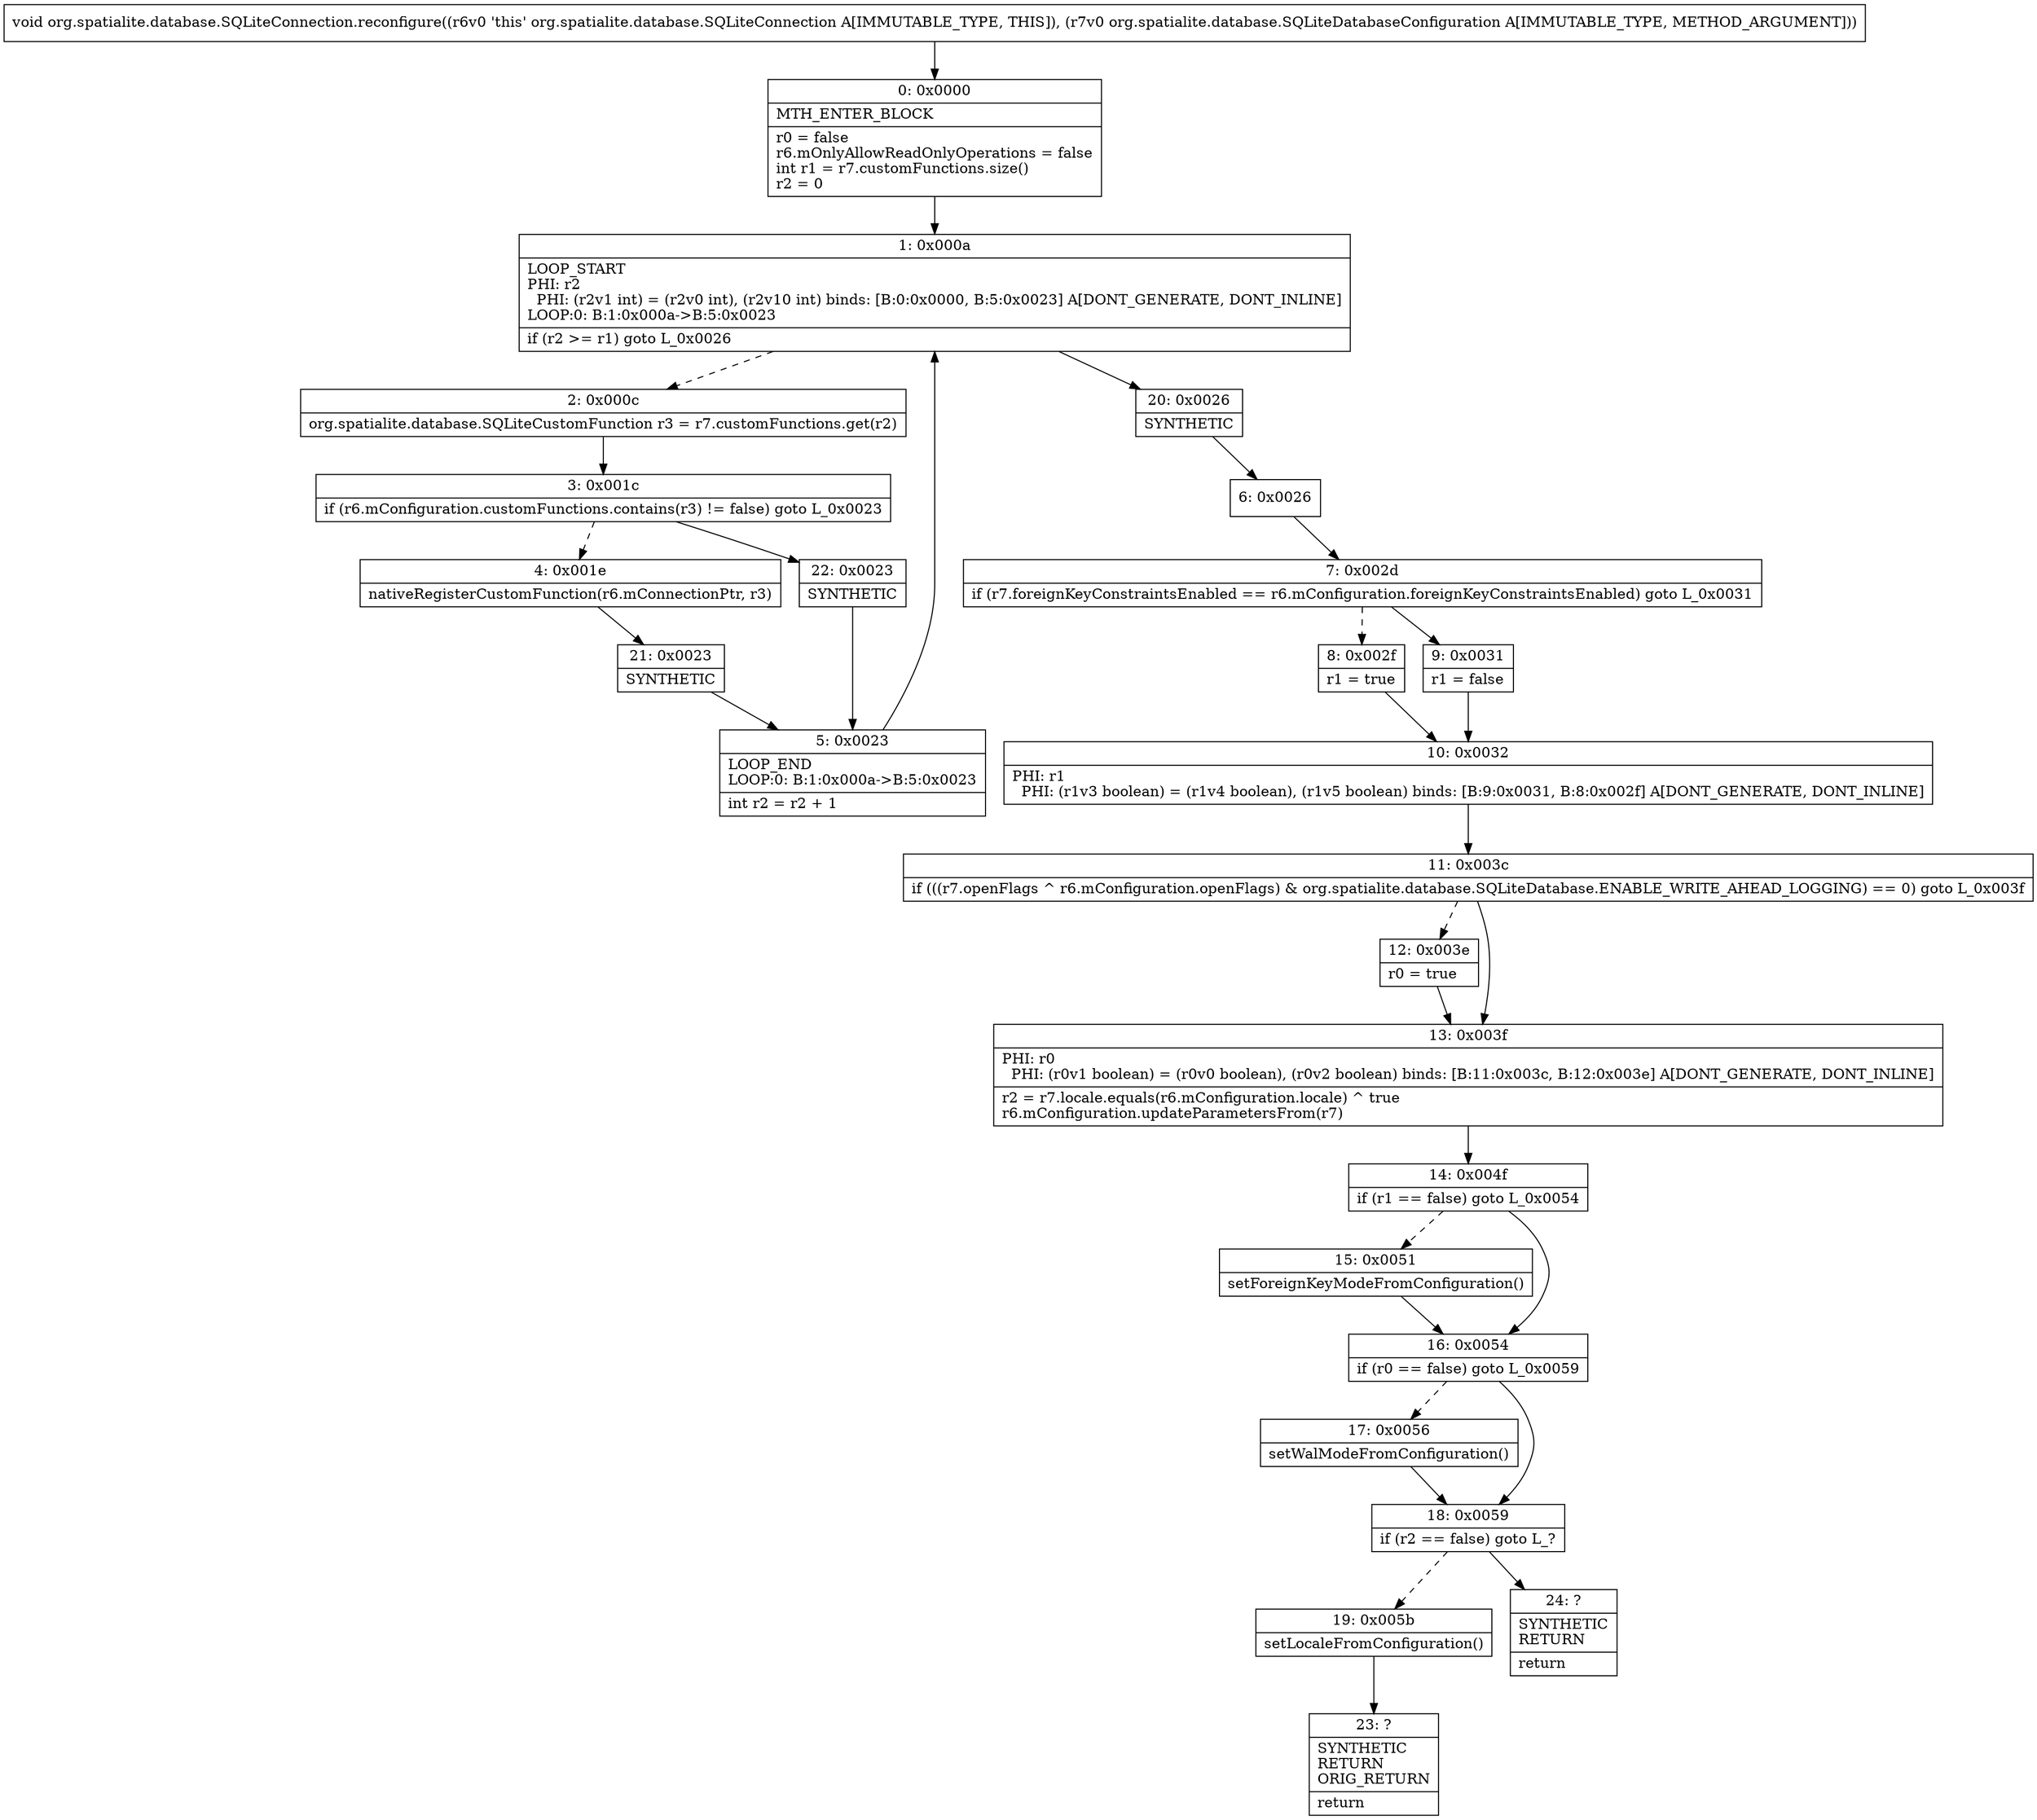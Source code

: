 digraph "CFG fororg.spatialite.database.SQLiteConnection.reconfigure(Lorg\/spatialite\/database\/SQLiteDatabaseConfiguration;)V" {
Node_0 [shape=record,label="{0\:\ 0x0000|MTH_ENTER_BLOCK\l|r0 = false\lr6.mOnlyAllowReadOnlyOperations = false\lint r1 = r7.customFunctions.size()\lr2 = 0\l}"];
Node_1 [shape=record,label="{1\:\ 0x000a|LOOP_START\lPHI: r2 \l  PHI: (r2v1 int) = (r2v0 int), (r2v10 int) binds: [B:0:0x0000, B:5:0x0023] A[DONT_GENERATE, DONT_INLINE]\lLOOP:0: B:1:0x000a\-\>B:5:0x0023\l|if (r2 \>= r1) goto L_0x0026\l}"];
Node_2 [shape=record,label="{2\:\ 0x000c|org.spatialite.database.SQLiteCustomFunction r3 = r7.customFunctions.get(r2)\l}"];
Node_3 [shape=record,label="{3\:\ 0x001c|if (r6.mConfiguration.customFunctions.contains(r3) != false) goto L_0x0023\l}"];
Node_4 [shape=record,label="{4\:\ 0x001e|nativeRegisterCustomFunction(r6.mConnectionPtr, r3)\l}"];
Node_5 [shape=record,label="{5\:\ 0x0023|LOOP_END\lLOOP:0: B:1:0x000a\-\>B:5:0x0023\l|int r2 = r2 + 1\l}"];
Node_6 [shape=record,label="{6\:\ 0x0026}"];
Node_7 [shape=record,label="{7\:\ 0x002d|if (r7.foreignKeyConstraintsEnabled == r6.mConfiguration.foreignKeyConstraintsEnabled) goto L_0x0031\l}"];
Node_8 [shape=record,label="{8\:\ 0x002f|r1 = true\l}"];
Node_9 [shape=record,label="{9\:\ 0x0031|r1 = false\l}"];
Node_10 [shape=record,label="{10\:\ 0x0032|PHI: r1 \l  PHI: (r1v3 boolean) = (r1v4 boolean), (r1v5 boolean) binds: [B:9:0x0031, B:8:0x002f] A[DONT_GENERATE, DONT_INLINE]\l}"];
Node_11 [shape=record,label="{11\:\ 0x003c|if (((r7.openFlags ^ r6.mConfiguration.openFlags) & org.spatialite.database.SQLiteDatabase.ENABLE_WRITE_AHEAD_LOGGING) == 0) goto L_0x003f\l}"];
Node_12 [shape=record,label="{12\:\ 0x003e|r0 = true\l}"];
Node_13 [shape=record,label="{13\:\ 0x003f|PHI: r0 \l  PHI: (r0v1 boolean) = (r0v0 boolean), (r0v2 boolean) binds: [B:11:0x003c, B:12:0x003e] A[DONT_GENERATE, DONT_INLINE]\l|r2 = r7.locale.equals(r6.mConfiguration.locale) ^ true\lr6.mConfiguration.updateParametersFrom(r7)\l}"];
Node_14 [shape=record,label="{14\:\ 0x004f|if (r1 == false) goto L_0x0054\l}"];
Node_15 [shape=record,label="{15\:\ 0x0051|setForeignKeyModeFromConfiguration()\l}"];
Node_16 [shape=record,label="{16\:\ 0x0054|if (r0 == false) goto L_0x0059\l}"];
Node_17 [shape=record,label="{17\:\ 0x0056|setWalModeFromConfiguration()\l}"];
Node_18 [shape=record,label="{18\:\ 0x0059|if (r2 == false) goto L_?\l}"];
Node_19 [shape=record,label="{19\:\ 0x005b|setLocaleFromConfiguration()\l}"];
Node_20 [shape=record,label="{20\:\ 0x0026|SYNTHETIC\l}"];
Node_21 [shape=record,label="{21\:\ 0x0023|SYNTHETIC\l}"];
Node_22 [shape=record,label="{22\:\ 0x0023|SYNTHETIC\l}"];
Node_23 [shape=record,label="{23\:\ ?|SYNTHETIC\lRETURN\lORIG_RETURN\l|return\l}"];
Node_24 [shape=record,label="{24\:\ ?|SYNTHETIC\lRETURN\l|return\l}"];
MethodNode[shape=record,label="{void org.spatialite.database.SQLiteConnection.reconfigure((r6v0 'this' org.spatialite.database.SQLiteConnection A[IMMUTABLE_TYPE, THIS]), (r7v0 org.spatialite.database.SQLiteDatabaseConfiguration A[IMMUTABLE_TYPE, METHOD_ARGUMENT])) }"];
MethodNode -> Node_0;
Node_0 -> Node_1;
Node_1 -> Node_2[style=dashed];
Node_1 -> Node_20;
Node_2 -> Node_3;
Node_3 -> Node_4[style=dashed];
Node_3 -> Node_22;
Node_4 -> Node_21;
Node_5 -> Node_1;
Node_6 -> Node_7;
Node_7 -> Node_8[style=dashed];
Node_7 -> Node_9;
Node_8 -> Node_10;
Node_9 -> Node_10;
Node_10 -> Node_11;
Node_11 -> Node_12[style=dashed];
Node_11 -> Node_13;
Node_12 -> Node_13;
Node_13 -> Node_14;
Node_14 -> Node_15[style=dashed];
Node_14 -> Node_16;
Node_15 -> Node_16;
Node_16 -> Node_17[style=dashed];
Node_16 -> Node_18;
Node_17 -> Node_18;
Node_18 -> Node_19[style=dashed];
Node_18 -> Node_24;
Node_19 -> Node_23;
Node_20 -> Node_6;
Node_21 -> Node_5;
Node_22 -> Node_5;
}


